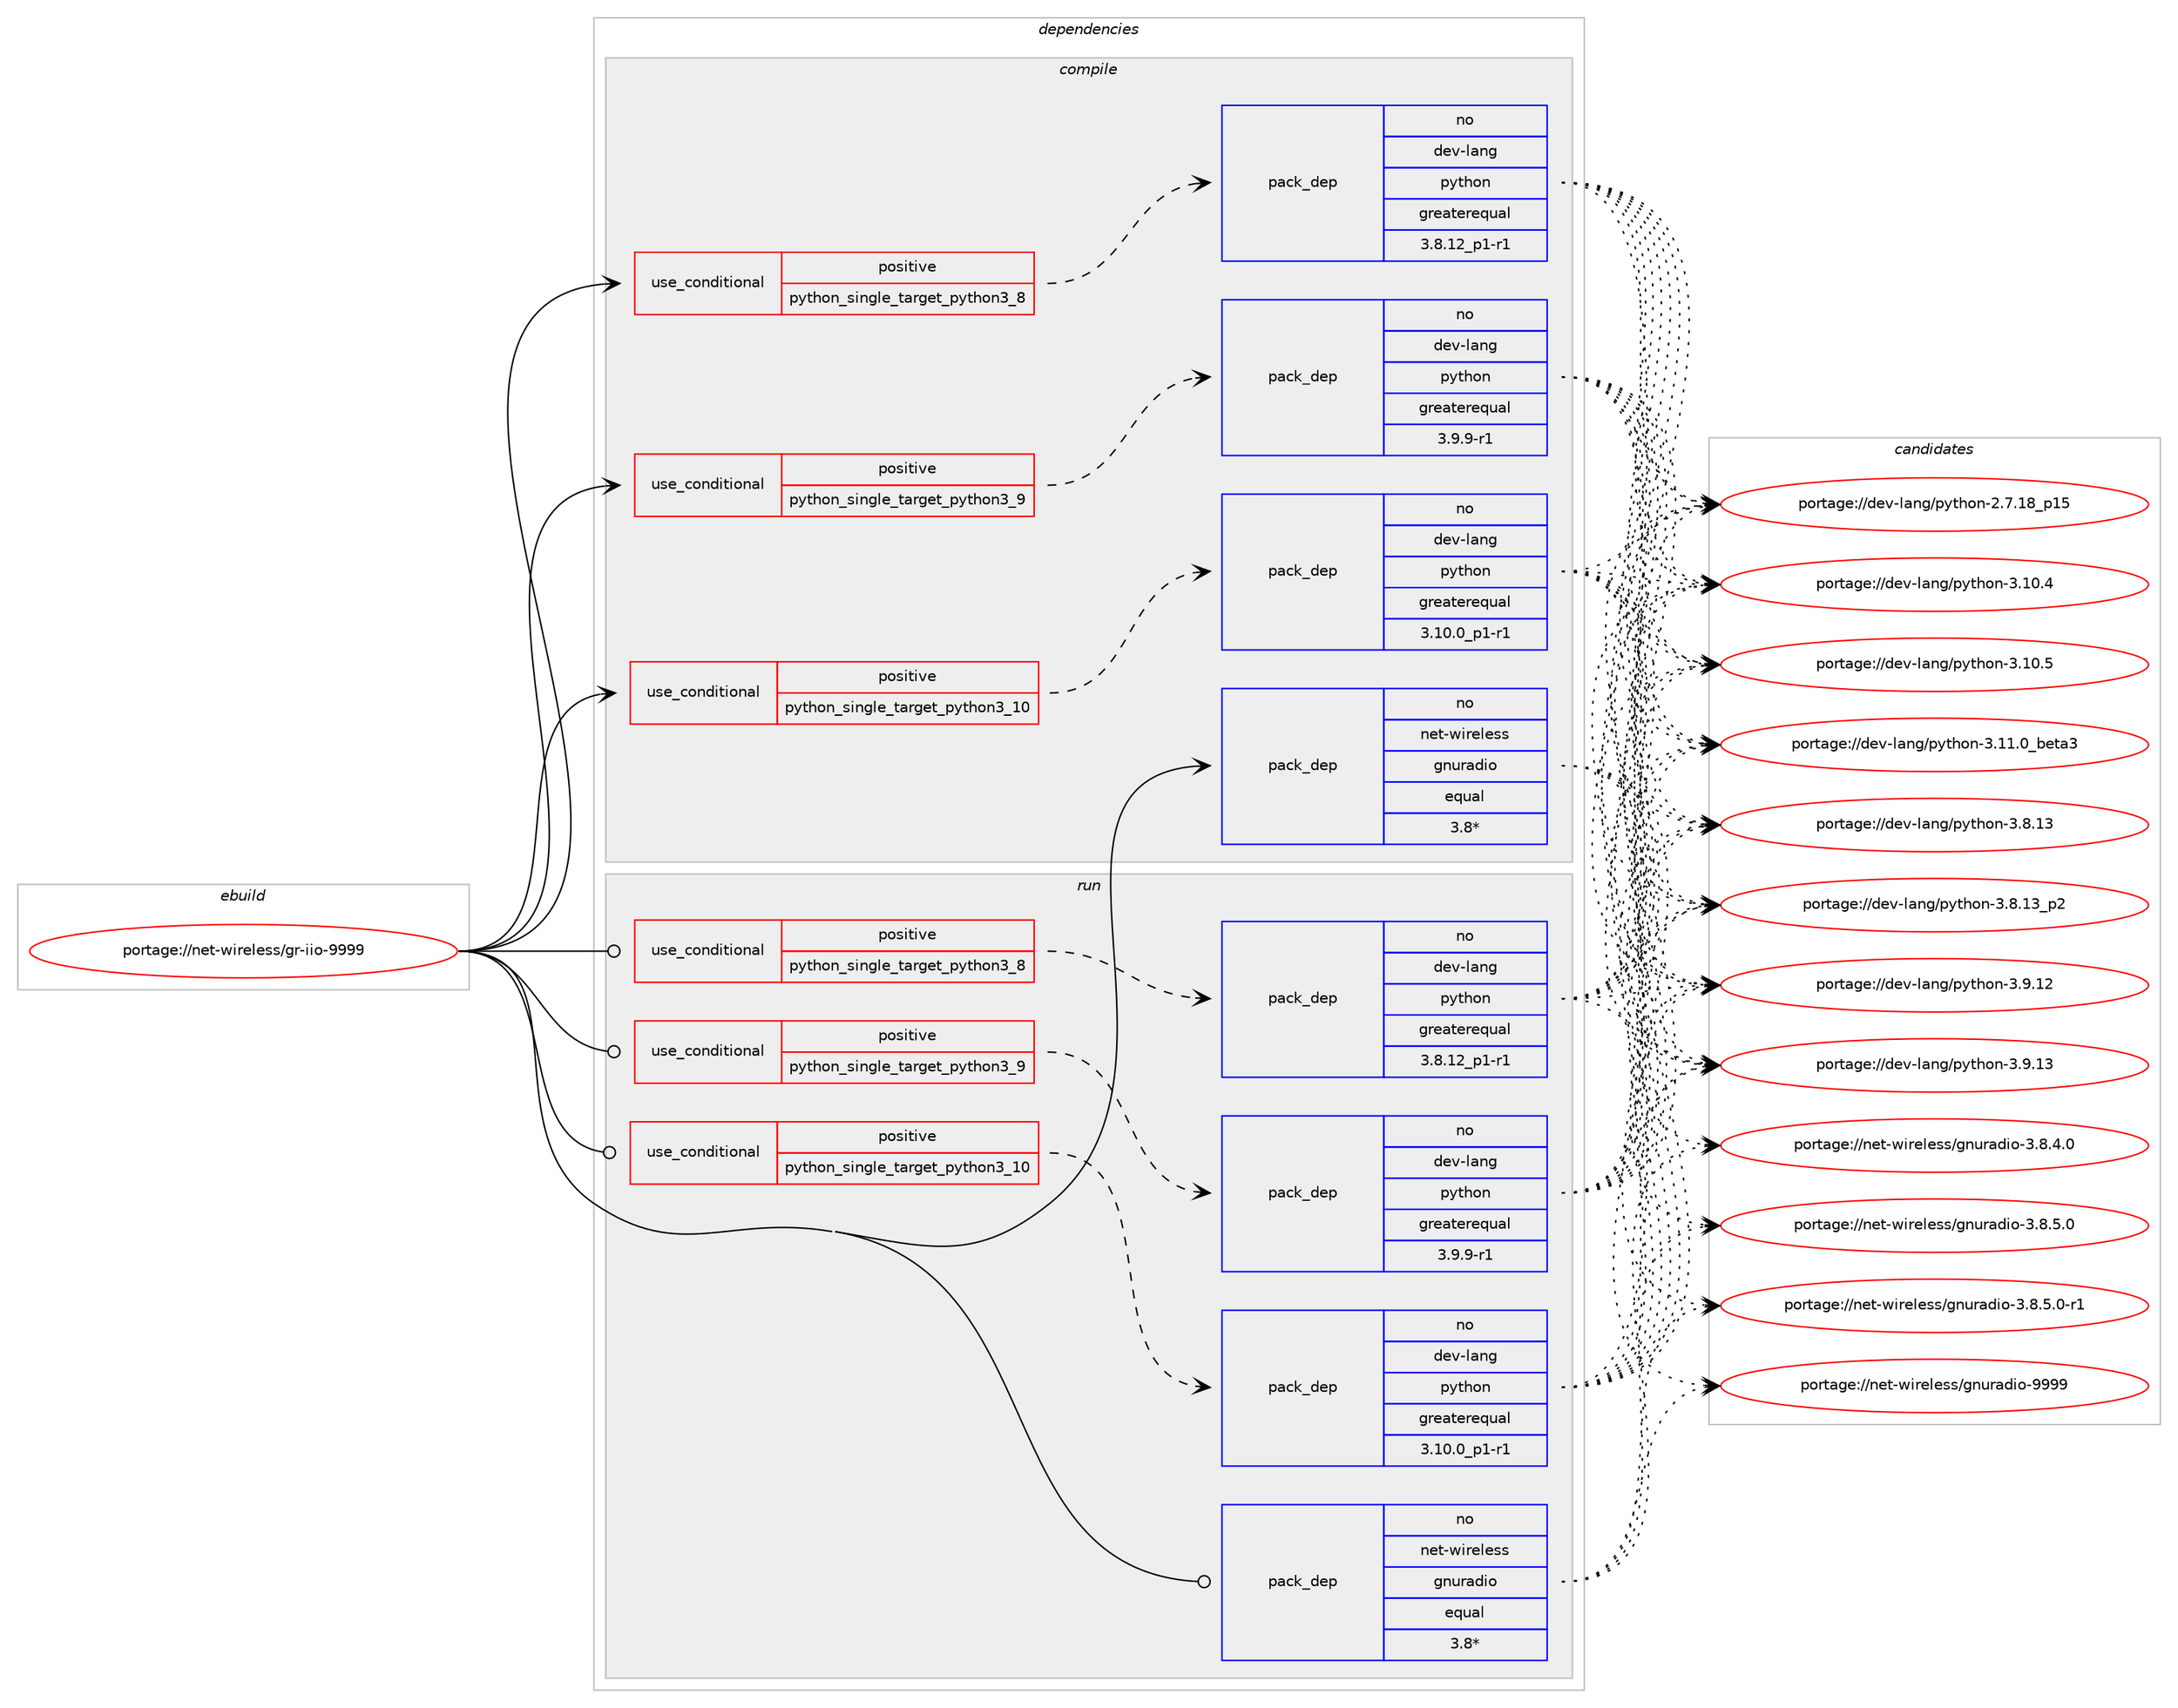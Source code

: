 digraph prolog {

# *************
# Graph options
# *************

newrank=true;
concentrate=true;
compound=true;
graph [rankdir=LR,fontname=Helvetica,fontsize=10,ranksep=1.5];#, ranksep=2.5, nodesep=0.2];
edge  [arrowhead=vee];
node  [fontname=Helvetica,fontsize=10];

# **********
# The ebuild
# **********

subgraph cluster_leftcol {
color=gray;
label=<<i>ebuild</i>>;
id [label="portage://net-wireless/gr-iio-9999", color=red, width=4, href="../net-wireless/gr-iio-9999.svg"];
}

# ****************
# The dependencies
# ****************

subgraph cluster_midcol {
color=gray;
label=<<i>dependencies</i>>;
subgraph cluster_compile {
fillcolor="#eeeeee";
style=filled;
label=<<i>compile</i>>;
subgraph cond1800 {
dependency2473 [label=<<TABLE BORDER="0" CELLBORDER="1" CELLSPACING="0" CELLPADDING="4"><TR><TD ROWSPAN="3" CELLPADDING="10">use_conditional</TD></TR><TR><TD>positive</TD></TR><TR><TD>python_single_target_python3_10</TD></TR></TABLE>>, shape=none, color=red];
subgraph pack658 {
dependency2474 [label=<<TABLE BORDER="0" CELLBORDER="1" CELLSPACING="0" CELLPADDING="4" WIDTH="220"><TR><TD ROWSPAN="6" CELLPADDING="30">pack_dep</TD></TR><TR><TD WIDTH="110">no</TD></TR><TR><TD>dev-lang</TD></TR><TR><TD>python</TD></TR><TR><TD>greaterequal</TD></TR><TR><TD>3.10.0_p1-r1</TD></TR></TABLE>>, shape=none, color=blue];
}
dependency2473:e -> dependency2474:w [weight=20,style="dashed",arrowhead="vee"];
}
id:e -> dependency2473:w [weight=20,style="solid",arrowhead="vee"];
subgraph cond1801 {
dependency2475 [label=<<TABLE BORDER="0" CELLBORDER="1" CELLSPACING="0" CELLPADDING="4"><TR><TD ROWSPAN="3" CELLPADDING="10">use_conditional</TD></TR><TR><TD>positive</TD></TR><TR><TD>python_single_target_python3_8</TD></TR></TABLE>>, shape=none, color=red];
subgraph pack659 {
dependency2476 [label=<<TABLE BORDER="0" CELLBORDER="1" CELLSPACING="0" CELLPADDING="4" WIDTH="220"><TR><TD ROWSPAN="6" CELLPADDING="30">pack_dep</TD></TR><TR><TD WIDTH="110">no</TD></TR><TR><TD>dev-lang</TD></TR><TR><TD>python</TD></TR><TR><TD>greaterequal</TD></TR><TR><TD>3.8.12_p1-r1</TD></TR></TABLE>>, shape=none, color=blue];
}
dependency2475:e -> dependency2476:w [weight=20,style="dashed",arrowhead="vee"];
}
id:e -> dependency2475:w [weight=20,style="solid",arrowhead="vee"];
subgraph cond1802 {
dependency2477 [label=<<TABLE BORDER="0" CELLBORDER="1" CELLSPACING="0" CELLPADDING="4"><TR><TD ROWSPAN="3" CELLPADDING="10">use_conditional</TD></TR><TR><TD>positive</TD></TR><TR><TD>python_single_target_python3_9</TD></TR></TABLE>>, shape=none, color=red];
subgraph pack660 {
dependency2478 [label=<<TABLE BORDER="0" CELLBORDER="1" CELLSPACING="0" CELLPADDING="4" WIDTH="220"><TR><TD ROWSPAN="6" CELLPADDING="30">pack_dep</TD></TR><TR><TD WIDTH="110">no</TD></TR><TR><TD>dev-lang</TD></TR><TR><TD>python</TD></TR><TR><TD>greaterequal</TD></TR><TR><TD>3.9.9-r1</TD></TR></TABLE>>, shape=none, color=blue];
}
dependency2477:e -> dependency2478:w [weight=20,style="dashed",arrowhead="vee"];
}
id:e -> dependency2477:w [weight=20,style="solid",arrowhead="vee"];
# *** BEGIN UNKNOWN DEPENDENCY TYPE (TODO) ***
# id -> package_dependency(portage://net-wireless/gr-iio-9999,install,no,dev-lang,swig,none,[,,],[slot(0)],[])
# *** END UNKNOWN DEPENDENCY TYPE (TODO) ***

# *** BEGIN UNKNOWN DEPENDENCY TYPE (TODO) ***
# id -> package_dependency(portage://net-wireless/gr-iio-9999,install,no,dev-libs,boost,none,[,,],any_same_slot,[])
# *** END UNKNOWN DEPENDENCY TYPE (TODO) ***

# *** BEGIN UNKNOWN DEPENDENCY TYPE (TODO) ***
# id -> package_dependency(portage://net-wireless/gr-iio-9999,install,no,dev-libs,gmp,none,[,,],[],[])
# *** END UNKNOWN DEPENDENCY TYPE (TODO) ***

# *** BEGIN UNKNOWN DEPENDENCY TYPE (TODO) ***
# id -> package_dependency(portage://net-wireless/gr-iio-9999,install,no,dev-util,cppunit,none,[,,],any_same_slot,[])
# *** END UNKNOWN DEPENDENCY TYPE (TODO) ***

# *** BEGIN UNKNOWN DEPENDENCY TYPE (TODO) ***
# id -> package_dependency(portage://net-wireless/gr-iio-9999,install,no,net-libs,libad9361-iio,none,[,,],any_same_slot,[])
# *** END UNKNOWN DEPENDENCY TYPE (TODO) ***

# *** BEGIN UNKNOWN DEPENDENCY TYPE (TODO) ***
# id -> package_dependency(portage://net-wireless/gr-iio-9999,install,no,net-libs,libiio,none,[,,],any_same_slot,[])
# *** END UNKNOWN DEPENDENCY TYPE (TODO) ***

subgraph pack661 {
dependency2479 [label=<<TABLE BORDER="0" CELLBORDER="1" CELLSPACING="0" CELLPADDING="4" WIDTH="220"><TR><TD ROWSPAN="6" CELLPADDING="30">pack_dep</TD></TR><TR><TD WIDTH="110">no</TD></TR><TR><TD>net-wireless</TD></TR><TR><TD>gnuradio</TD></TR><TR><TD>equal</TD></TR><TR><TD>3.8*</TD></TR></TABLE>>, shape=none, color=blue];
}
id:e -> dependency2479:w [weight=20,style="solid",arrowhead="vee"];
# *** BEGIN UNKNOWN DEPENDENCY TYPE (TODO) ***
# id -> package_dependency(portage://net-wireless/gr-iio-9999,install,no,sci-libs,volk,none,[,,],any_same_slot,[])
# *** END UNKNOWN DEPENDENCY TYPE (TODO) ***

# *** BEGIN UNKNOWN DEPENDENCY TYPE (TODO) ***
# id -> package_dependency(portage://net-wireless/gr-iio-9999,install,no,sys-devel,bison,none,[,,],any_same_slot,[])
# *** END UNKNOWN DEPENDENCY TYPE (TODO) ***

# *** BEGIN UNKNOWN DEPENDENCY TYPE (TODO) ***
# id -> package_dependency(portage://net-wireless/gr-iio-9999,install,no,sys-devel,flex,none,[,,],any_same_slot,[])
# *** END UNKNOWN DEPENDENCY TYPE (TODO) ***

}
subgraph cluster_compileandrun {
fillcolor="#eeeeee";
style=filled;
label=<<i>compile and run</i>>;
}
subgraph cluster_run {
fillcolor="#eeeeee";
style=filled;
label=<<i>run</i>>;
subgraph cond1803 {
dependency2480 [label=<<TABLE BORDER="0" CELLBORDER="1" CELLSPACING="0" CELLPADDING="4"><TR><TD ROWSPAN="3" CELLPADDING="10">use_conditional</TD></TR><TR><TD>positive</TD></TR><TR><TD>python_single_target_python3_10</TD></TR></TABLE>>, shape=none, color=red];
subgraph pack662 {
dependency2481 [label=<<TABLE BORDER="0" CELLBORDER="1" CELLSPACING="0" CELLPADDING="4" WIDTH="220"><TR><TD ROWSPAN="6" CELLPADDING="30">pack_dep</TD></TR><TR><TD WIDTH="110">no</TD></TR><TR><TD>dev-lang</TD></TR><TR><TD>python</TD></TR><TR><TD>greaterequal</TD></TR><TR><TD>3.10.0_p1-r1</TD></TR></TABLE>>, shape=none, color=blue];
}
dependency2480:e -> dependency2481:w [weight=20,style="dashed",arrowhead="vee"];
}
id:e -> dependency2480:w [weight=20,style="solid",arrowhead="odot"];
subgraph cond1804 {
dependency2482 [label=<<TABLE BORDER="0" CELLBORDER="1" CELLSPACING="0" CELLPADDING="4"><TR><TD ROWSPAN="3" CELLPADDING="10">use_conditional</TD></TR><TR><TD>positive</TD></TR><TR><TD>python_single_target_python3_8</TD></TR></TABLE>>, shape=none, color=red];
subgraph pack663 {
dependency2483 [label=<<TABLE BORDER="0" CELLBORDER="1" CELLSPACING="0" CELLPADDING="4" WIDTH="220"><TR><TD ROWSPAN="6" CELLPADDING="30">pack_dep</TD></TR><TR><TD WIDTH="110">no</TD></TR><TR><TD>dev-lang</TD></TR><TR><TD>python</TD></TR><TR><TD>greaterequal</TD></TR><TR><TD>3.8.12_p1-r1</TD></TR></TABLE>>, shape=none, color=blue];
}
dependency2482:e -> dependency2483:w [weight=20,style="dashed",arrowhead="vee"];
}
id:e -> dependency2482:w [weight=20,style="solid",arrowhead="odot"];
subgraph cond1805 {
dependency2484 [label=<<TABLE BORDER="0" CELLBORDER="1" CELLSPACING="0" CELLPADDING="4"><TR><TD ROWSPAN="3" CELLPADDING="10">use_conditional</TD></TR><TR><TD>positive</TD></TR><TR><TD>python_single_target_python3_9</TD></TR></TABLE>>, shape=none, color=red];
subgraph pack664 {
dependency2485 [label=<<TABLE BORDER="0" CELLBORDER="1" CELLSPACING="0" CELLPADDING="4" WIDTH="220"><TR><TD ROWSPAN="6" CELLPADDING="30">pack_dep</TD></TR><TR><TD WIDTH="110">no</TD></TR><TR><TD>dev-lang</TD></TR><TR><TD>python</TD></TR><TR><TD>greaterequal</TD></TR><TR><TD>3.9.9-r1</TD></TR></TABLE>>, shape=none, color=blue];
}
dependency2484:e -> dependency2485:w [weight=20,style="dashed",arrowhead="vee"];
}
id:e -> dependency2484:w [weight=20,style="solid",arrowhead="odot"];
# *** BEGIN UNKNOWN DEPENDENCY TYPE (TODO) ***
# id -> package_dependency(portage://net-wireless/gr-iio-9999,run,no,dev-libs,boost,none,[,,],any_same_slot,[])
# *** END UNKNOWN DEPENDENCY TYPE (TODO) ***

# *** BEGIN UNKNOWN DEPENDENCY TYPE (TODO) ***
# id -> package_dependency(portage://net-wireless/gr-iio-9999,run,no,dev-libs,gmp,none,[,,],[],[])
# *** END UNKNOWN DEPENDENCY TYPE (TODO) ***

# *** BEGIN UNKNOWN DEPENDENCY TYPE (TODO) ***
# id -> package_dependency(portage://net-wireless/gr-iio-9999,run,no,net-libs,libad9361-iio,none,[,,],any_same_slot,[])
# *** END UNKNOWN DEPENDENCY TYPE (TODO) ***

# *** BEGIN UNKNOWN DEPENDENCY TYPE (TODO) ***
# id -> package_dependency(portage://net-wireless/gr-iio-9999,run,no,net-libs,libiio,none,[,,],any_same_slot,[])
# *** END UNKNOWN DEPENDENCY TYPE (TODO) ***

subgraph pack665 {
dependency2486 [label=<<TABLE BORDER="0" CELLBORDER="1" CELLSPACING="0" CELLPADDING="4" WIDTH="220"><TR><TD ROWSPAN="6" CELLPADDING="30">pack_dep</TD></TR><TR><TD WIDTH="110">no</TD></TR><TR><TD>net-wireless</TD></TR><TR><TD>gnuradio</TD></TR><TR><TD>equal</TD></TR><TR><TD>3.8*</TD></TR></TABLE>>, shape=none, color=blue];
}
id:e -> dependency2486:w [weight=20,style="solid",arrowhead="odot"];
# *** BEGIN UNKNOWN DEPENDENCY TYPE (TODO) ***
# id -> package_dependency(portage://net-wireless/gr-iio-9999,run,no,sci-libs,volk,none,[,,],any_same_slot,[])
# *** END UNKNOWN DEPENDENCY TYPE (TODO) ***

}
}

# **************
# The candidates
# **************

subgraph cluster_choices {
rank=same;
color=gray;
label=<<i>candidates</i>>;

subgraph choice658 {
color=black;
nodesep=1;
choice10010111845108971101034711212111610411111045504655464956951124953 [label="portage://dev-lang/python-2.7.18_p15", color=red, width=4,href="../dev-lang/python-2.7.18_p15.svg"];
choice10010111845108971101034711212111610411111045514649484652 [label="portage://dev-lang/python-3.10.4", color=red, width=4,href="../dev-lang/python-3.10.4.svg"];
choice10010111845108971101034711212111610411111045514649484653 [label="portage://dev-lang/python-3.10.5", color=red, width=4,href="../dev-lang/python-3.10.5.svg"];
choice1001011184510897110103471121211161041111104551464949464895981011169751 [label="portage://dev-lang/python-3.11.0_beta3", color=red, width=4,href="../dev-lang/python-3.11.0_beta3.svg"];
choice10010111845108971101034711212111610411111045514656464951 [label="portage://dev-lang/python-3.8.13", color=red, width=4,href="../dev-lang/python-3.8.13.svg"];
choice100101118451089711010347112121116104111110455146564649519511250 [label="portage://dev-lang/python-3.8.13_p2", color=red, width=4,href="../dev-lang/python-3.8.13_p2.svg"];
choice10010111845108971101034711212111610411111045514657464950 [label="portage://dev-lang/python-3.9.12", color=red, width=4,href="../dev-lang/python-3.9.12.svg"];
choice10010111845108971101034711212111610411111045514657464951 [label="portage://dev-lang/python-3.9.13", color=red, width=4,href="../dev-lang/python-3.9.13.svg"];
dependency2474:e -> choice10010111845108971101034711212111610411111045504655464956951124953:w [style=dotted,weight="100"];
dependency2474:e -> choice10010111845108971101034711212111610411111045514649484652:w [style=dotted,weight="100"];
dependency2474:e -> choice10010111845108971101034711212111610411111045514649484653:w [style=dotted,weight="100"];
dependency2474:e -> choice1001011184510897110103471121211161041111104551464949464895981011169751:w [style=dotted,weight="100"];
dependency2474:e -> choice10010111845108971101034711212111610411111045514656464951:w [style=dotted,weight="100"];
dependency2474:e -> choice100101118451089711010347112121116104111110455146564649519511250:w [style=dotted,weight="100"];
dependency2474:e -> choice10010111845108971101034711212111610411111045514657464950:w [style=dotted,weight="100"];
dependency2474:e -> choice10010111845108971101034711212111610411111045514657464951:w [style=dotted,weight="100"];
}
subgraph choice659 {
color=black;
nodesep=1;
choice10010111845108971101034711212111610411111045504655464956951124953 [label="portage://dev-lang/python-2.7.18_p15", color=red, width=4,href="../dev-lang/python-2.7.18_p15.svg"];
choice10010111845108971101034711212111610411111045514649484652 [label="portage://dev-lang/python-3.10.4", color=red, width=4,href="../dev-lang/python-3.10.4.svg"];
choice10010111845108971101034711212111610411111045514649484653 [label="portage://dev-lang/python-3.10.5", color=red, width=4,href="../dev-lang/python-3.10.5.svg"];
choice1001011184510897110103471121211161041111104551464949464895981011169751 [label="portage://dev-lang/python-3.11.0_beta3", color=red, width=4,href="../dev-lang/python-3.11.0_beta3.svg"];
choice10010111845108971101034711212111610411111045514656464951 [label="portage://dev-lang/python-3.8.13", color=red, width=4,href="../dev-lang/python-3.8.13.svg"];
choice100101118451089711010347112121116104111110455146564649519511250 [label="portage://dev-lang/python-3.8.13_p2", color=red, width=4,href="../dev-lang/python-3.8.13_p2.svg"];
choice10010111845108971101034711212111610411111045514657464950 [label="portage://dev-lang/python-3.9.12", color=red, width=4,href="../dev-lang/python-3.9.12.svg"];
choice10010111845108971101034711212111610411111045514657464951 [label="portage://dev-lang/python-3.9.13", color=red, width=4,href="../dev-lang/python-3.9.13.svg"];
dependency2476:e -> choice10010111845108971101034711212111610411111045504655464956951124953:w [style=dotted,weight="100"];
dependency2476:e -> choice10010111845108971101034711212111610411111045514649484652:w [style=dotted,weight="100"];
dependency2476:e -> choice10010111845108971101034711212111610411111045514649484653:w [style=dotted,weight="100"];
dependency2476:e -> choice1001011184510897110103471121211161041111104551464949464895981011169751:w [style=dotted,weight="100"];
dependency2476:e -> choice10010111845108971101034711212111610411111045514656464951:w [style=dotted,weight="100"];
dependency2476:e -> choice100101118451089711010347112121116104111110455146564649519511250:w [style=dotted,weight="100"];
dependency2476:e -> choice10010111845108971101034711212111610411111045514657464950:w [style=dotted,weight="100"];
dependency2476:e -> choice10010111845108971101034711212111610411111045514657464951:w [style=dotted,weight="100"];
}
subgraph choice660 {
color=black;
nodesep=1;
choice10010111845108971101034711212111610411111045504655464956951124953 [label="portage://dev-lang/python-2.7.18_p15", color=red, width=4,href="../dev-lang/python-2.7.18_p15.svg"];
choice10010111845108971101034711212111610411111045514649484652 [label="portage://dev-lang/python-3.10.4", color=red, width=4,href="../dev-lang/python-3.10.4.svg"];
choice10010111845108971101034711212111610411111045514649484653 [label="portage://dev-lang/python-3.10.5", color=red, width=4,href="../dev-lang/python-3.10.5.svg"];
choice1001011184510897110103471121211161041111104551464949464895981011169751 [label="portage://dev-lang/python-3.11.0_beta3", color=red, width=4,href="../dev-lang/python-3.11.0_beta3.svg"];
choice10010111845108971101034711212111610411111045514656464951 [label="portage://dev-lang/python-3.8.13", color=red, width=4,href="../dev-lang/python-3.8.13.svg"];
choice100101118451089711010347112121116104111110455146564649519511250 [label="portage://dev-lang/python-3.8.13_p2", color=red, width=4,href="../dev-lang/python-3.8.13_p2.svg"];
choice10010111845108971101034711212111610411111045514657464950 [label="portage://dev-lang/python-3.9.12", color=red, width=4,href="../dev-lang/python-3.9.12.svg"];
choice10010111845108971101034711212111610411111045514657464951 [label="portage://dev-lang/python-3.9.13", color=red, width=4,href="../dev-lang/python-3.9.13.svg"];
dependency2478:e -> choice10010111845108971101034711212111610411111045504655464956951124953:w [style=dotted,weight="100"];
dependency2478:e -> choice10010111845108971101034711212111610411111045514649484652:w [style=dotted,weight="100"];
dependency2478:e -> choice10010111845108971101034711212111610411111045514649484653:w [style=dotted,weight="100"];
dependency2478:e -> choice1001011184510897110103471121211161041111104551464949464895981011169751:w [style=dotted,weight="100"];
dependency2478:e -> choice10010111845108971101034711212111610411111045514656464951:w [style=dotted,weight="100"];
dependency2478:e -> choice100101118451089711010347112121116104111110455146564649519511250:w [style=dotted,weight="100"];
dependency2478:e -> choice10010111845108971101034711212111610411111045514657464950:w [style=dotted,weight="100"];
dependency2478:e -> choice10010111845108971101034711212111610411111045514657464951:w [style=dotted,weight="100"];
}
subgraph choice661 {
color=black;
nodesep=1;
choice1101011164511910511410110810111511547103110117114971001051114551465646524648 [label="portage://net-wireless/gnuradio-3.8.4.0", color=red, width=4,href="../net-wireless/gnuradio-3.8.4.0.svg"];
choice1101011164511910511410110810111511547103110117114971001051114551465646534648 [label="portage://net-wireless/gnuradio-3.8.5.0", color=red, width=4,href="../net-wireless/gnuradio-3.8.5.0.svg"];
choice11010111645119105114101108101115115471031101171149710010511145514656465346484511449 [label="portage://net-wireless/gnuradio-3.8.5.0-r1", color=red, width=4,href="../net-wireless/gnuradio-3.8.5.0-r1.svg"];
choice1101011164511910511410110810111511547103110117114971001051114557575757 [label="portage://net-wireless/gnuradio-9999", color=red, width=4,href="../net-wireless/gnuradio-9999.svg"];
dependency2479:e -> choice1101011164511910511410110810111511547103110117114971001051114551465646524648:w [style=dotted,weight="100"];
dependency2479:e -> choice1101011164511910511410110810111511547103110117114971001051114551465646534648:w [style=dotted,weight="100"];
dependency2479:e -> choice11010111645119105114101108101115115471031101171149710010511145514656465346484511449:w [style=dotted,weight="100"];
dependency2479:e -> choice1101011164511910511410110810111511547103110117114971001051114557575757:w [style=dotted,weight="100"];
}
subgraph choice662 {
color=black;
nodesep=1;
choice10010111845108971101034711212111610411111045504655464956951124953 [label="portage://dev-lang/python-2.7.18_p15", color=red, width=4,href="../dev-lang/python-2.7.18_p15.svg"];
choice10010111845108971101034711212111610411111045514649484652 [label="portage://dev-lang/python-3.10.4", color=red, width=4,href="../dev-lang/python-3.10.4.svg"];
choice10010111845108971101034711212111610411111045514649484653 [label="portage://dev-lang/python-3.10.5", color=red, width=4,href="../dev-lang/python-3.10.5.svg"];
choice1001011184510897110103471121211161041111104551464949464895981011169751 [label="portage://dev-lang/python-3.11.0_beta3", color=red, width=4,href="../dev-lang/python-3.11.0_beta3.svg"];
choice10010111845108971101034711212111610411111045514656464951 [label="portage://dev-lang/python-3.8.13", color=red, width=4,href="../dev-lang/python-3.8.13.svg"];
choice100101118451089711010347112121116104111110455146564649519511250 [label="portage://dev-lang/python-3.8.13_p2", color=red, width=4,href="../dev-lang/python-3.8.13_p2.svg"];
choice10010111845108971101034711212111610411111045514657464950 [label="portage://dev-lang/python-3.9.12", color=red, width=4,href="../dev-lang/python-3.9.12.svg"];
choice10010111845108971101034711212111610411111045514657464951 [label="portage://dev-lang/python-3.9.13", color=red, width=4,href="../dev-lang/python-3.9.13.svg"];
dependency2481:e -> choice10010111845108971101034711212111610411111045504655464956951124953:w [style=dotted,weight="100"];
dependency2481:e -> choice10010111845108971101034711212111610411111045514649484652:w [style=dotted,weight="100"];
dependency2481:e -> choice10010111845108971101034711212111610411111045514649484653:w [style=dotted,weight="100"];
dependency2481:e -> choice1001011184510897110103471121211161041111104551464949464895981011169751:w [style=dotted,weight="100"];
dependency2481:e -> choice10010111845108971101034711212111610411111045514656464951:w [style=dotted,weight="100"];
dependency2481:e -> choice100101118451089711010347112121116104111110455146564649519511250:w [style=dotted,weight="100"];
dependency2481:e -> choice10010111845108971101034711212111610411111045514657464950:w [style=dotted,weight="100"];
dependency2481:e -> choice10010111845108971101034711212111610411111045514657464951:w [style=dotted,weight="100"];
}
subgraph choice663 {
color=black;
nodesep=1;
choice10010111845108971101034711212111610411111045504655464956951124953 [label="portage://dev-lang/python-2.7.18_p15", color=red, width=4,href="../dev-lang/python-2.7.18_p15.svg"];
choice10010111845108971101034711212111610411111045514649484652 [label="portage://dev-lang/python-3.10.4", color=red, width=4,href="../dev-lang/python-3.10.4.svg"];
choice10010111845108971101034711212111610411111045514649484653 [label="portage://dev-lang/python-3.10.5", color=red, width=4,href="../dev-lang/python-3.10.5.svg"];
choice1001011184510897110103471121211161041111104551464949464895981011169751 [label="portage://dev-lang/python-3.11.0_beta3", color=red, width=4,href="../dev-lang/python-3.11.0_beta3.svg"];
choice10010111845108971101034711212111610411111045514656464951 [label="portage://dev-lang/python-3.8.13", color=red, width=4,href="../dev-lang/python-3.8.13.svg"];
choice100101118451089711010347112121116104111110455146564649519511250 [label="portage://dev-lang/python-3.8.13_p2", color=red, width=4,href="../dev-lang/python-3.8.13_p2.svg"];
choice10010111845108971101034711212111610411111045514657464950 [label="portage://dev-lang/python-3.9.12", color=red, width=4,href="../dev-lang/python-3.9.12.svg"];
choice10010111845108971101034711212111610411111045514657464951 [label="portage://dev-lang/python-3.9.13", color=red, width=4,href="../dev-lang/python-3.9.13.svg"];
dependency2483:e -> choice10010111845108971101034711212111610411111045504655464956951124953:w [style=dotted,weight="100"];
dependency2483:e -> choice10010111845108971101034711212111610411111045514649484652:w [style=dotted,weight="100"];
dependency2483:e -> choice10010111845108971101034711212111610411111045514649484653:w [style=dotted,weight="100"];
dependency2483:e -> choice1001011184510897110103471121211161041111104551464949464895981011169751:w [style=dotted,weight="100"];
dependency2483:e -> choice10010111845108971101034711212111610411111045514656464951:w [style=dotted,weight="100"];
dependency2483:e -> choice100101118451089711010347112121116104111110455146564649519511250:w [style=dotted,weight="100"];
dependency2483:e -> choice10010111845108971101034711212111610411111045514657464950:w [style=dotted,weight="100"];
dependency2483:e -> choice10010111845108971101034711212111610411111045514657464951:w [style=dotted,weight="100"];
}
subgraph choice664 {
color=black;
nodesep=1;
choice10010111845108971101034711212111610411111045504655464956951124953 [label="portage://dev-lang/python-2.7.18_p15", color=red, width=4,href="../dev-lang/python-2.7.18_p15.svg"];
choice10010111845108971101034711212111610411111045514649484652 [label="portage://dev-lang/python-3.10.4", color=red, width=4,href="../dev-lang/python-3.10.4.svg"];
choice10010111845108971101034711212111610411111045514649484653 [label="portage://dev-lang/python-3.10.5", color=red, width=4,href="../dev-lang/python-3.10.5.svg"];
choice1001011184510897110103471121211161041111104551464949464895981011169751 [label="portage://dev-lang/python-3.11.0_beta3", color=red, width=4,href="../dev-lang/python-3.11.0_beta3.svg"];
choice10010111845108971101034711212111610411111045514656464951 [label="portage://dev-lang/python-3.8.13", color=red, width=4,href="../dev-lang/python-3.8.13.svg"];
choice100101118451089711010347112121116104111110455146564649519511250 [label="portage://dev-lang/python-3.8.13_p2", color=red, width=4,href="../dev-lang/python-3.8.13_p2.svg"];
choice10010111845108971101034711212111610411111045514657464950 [label="portage://dev-lang/python-3.9.12", color=red, width=4,href="../dev-lang/python-3.9.12.svg"];
choice10010111845108971101034711212111610411111045514657464951 [label="portage://dev-lang/python-3.9.13", color=red, width=4,href="../dev-lang/python-3.9.13.svg"];
dependency2485:e -> choice10010111845108971101034711212111610411111045504655464956951124953:w [style=dotted,weight="100"];
dependency2485:e -> choice10010111845108971101034711212111610411111045514649484652:w [style=dotted,weight="100"];
dependency2485:e -> choice10010111845108971101034711212111610411111045514649484653:w [style=dotted,weight="100"];
dependency2485:e -> choice1001011184510897110103471121211161041111104551464949464895981011169751:w [style=dotted,weight="100"];
dependency2485:e -> choice10010111845108971101034711212111610411111045514656464951:w [style=dotted,weight="100"];
dependency2485:e -> choice100101118451089711010347112121116104111110455146564649519511250:w [style=dotted,weight="100"];
dependency2485:e -> choice10010111845108971101034711212111610411111045514657464950:w [style=dotted,weight="100"];
dependency2485:e -> choice10010111845108971101034711212111610411111045514657464951:w [style=dotted,weight="100"];
}
subgraph choice665 {
color=black;
nodesep=1;
choice1101011164511910511410110810111511547103110117114971001051114551465646524648 [label="portage://net-wireless/gnuradio-3.8.4.0", color=red, width=4,href="../net-wireless/gnuradio-3.8.4.0.svg"];
choice1101011164511910511410110810111511547103110117114971001051114551465646534648 [label="portage://net-wireless/gnuradio-3.8.5.0", color=red, width=4,href="../net-wireless/gnuradio-3.8.5.0.svg"];
choice11010111645119105114101108101115115471031101171149710010511145514656465346484511449 [label="portage://net-wireless/gnuradio-3.8.5.0-r1", color=red, width=4,href="../net-wireless/gnuradio-3.8.5.0-r1.svg"];
choice1101011164511910511410110810111511547103110117114971001051114557575757 [label="portage://net-wireless/gnuradio-9999", color=red, width=4,href="../net-wireless/gnuradio-9999.svg"];
dependency2486:e -> choice1101011164511910511410110810111511547103110117114971001051114551465646524648:w [style=dotted,weight="100"];
dependency2486:e -> choice1101011164511910511410110810111511547103110117114971001051114551465646534648:w [style=dotted,weight="100"];
dependency2486:e -> choice11010111645119105114101108101115115471031101171149710010511145514656465346484511449:w [style=dotted,weight="100"];
dependency2486:e -> choice1101011164511910511410110810111511547103110117114971001051114557575757:w [style=dotted,weight="100"];
}
}

}
